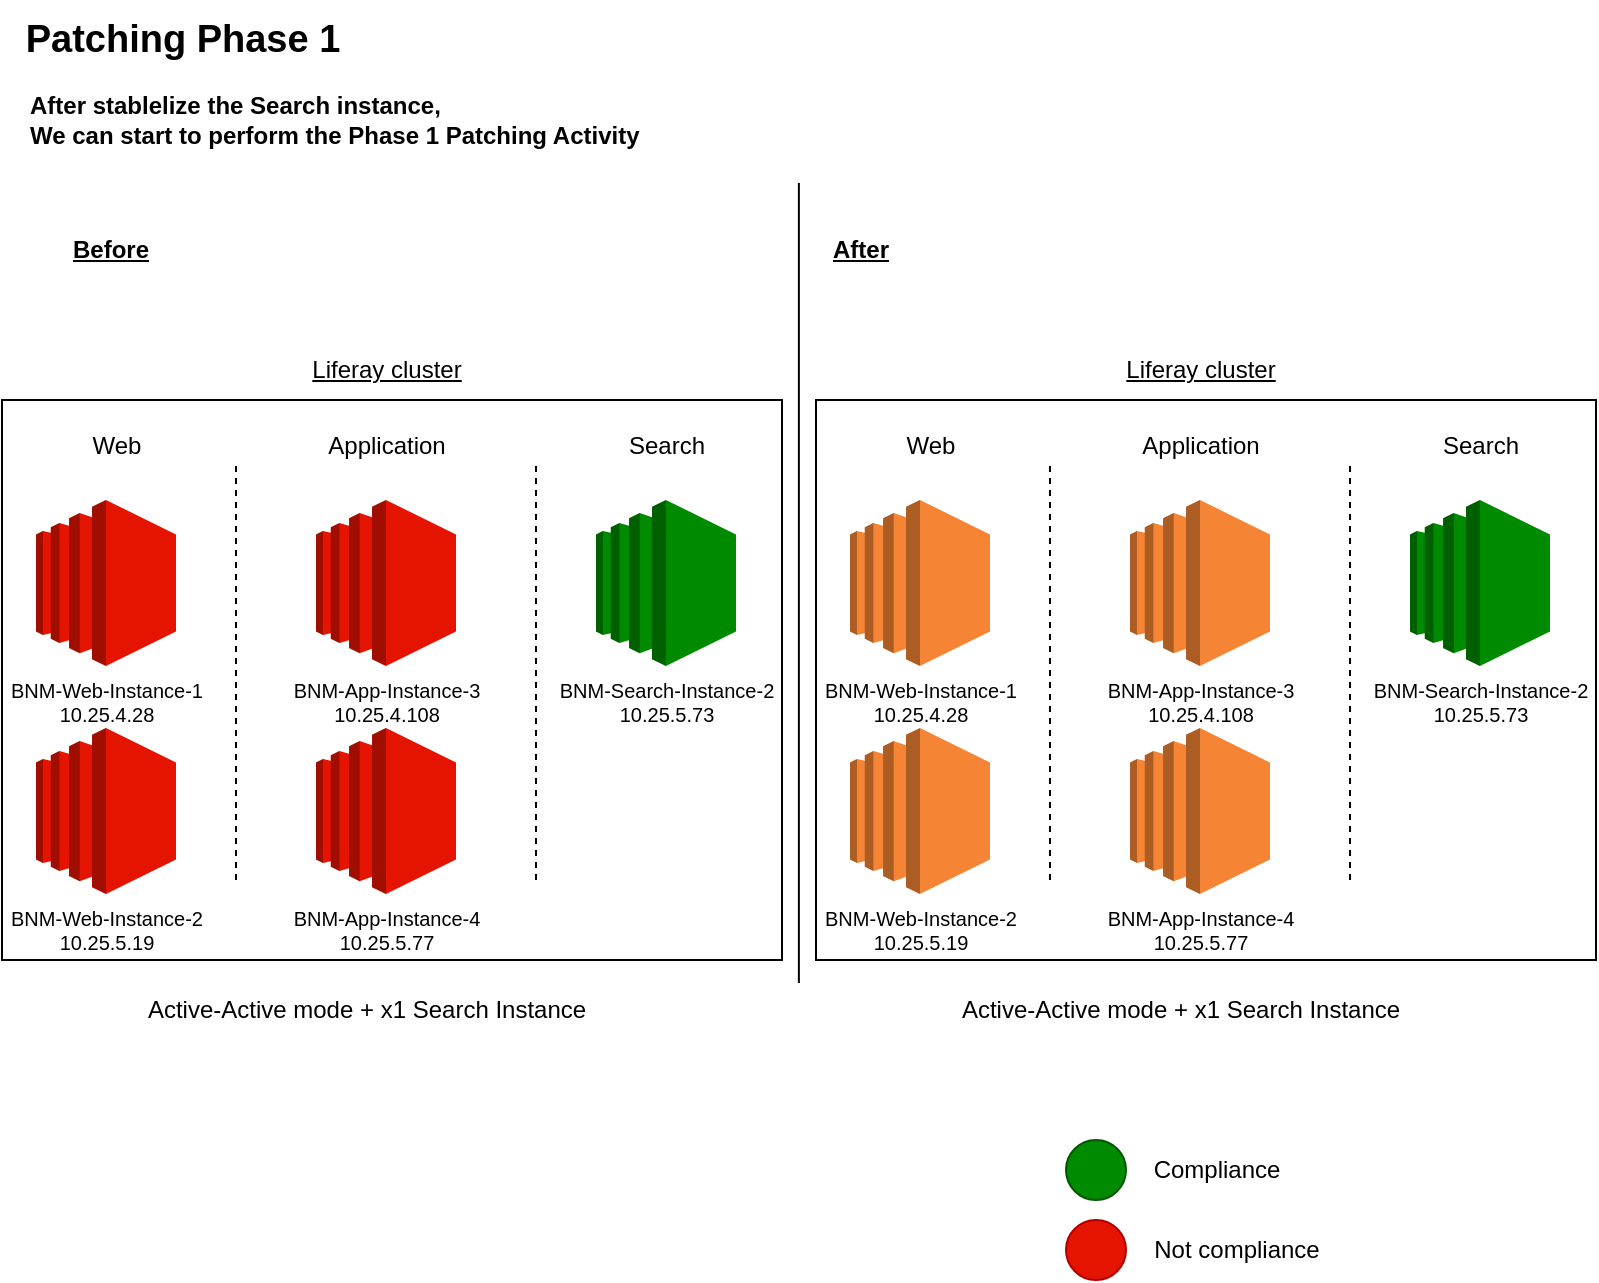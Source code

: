 <mxfile version="22.0.1" type="github">
  <diagram name="Page-1" id="cm9vaiCRCYiuwpOqDOg_">
    <mxGraphModel dx="1071" dy="595" grid="1" gridSize="10" guides="1" tooltips="1" connect="1" arrows="1" fold="1" page="1" pageScale="1" pageWidth="850" pageHeight="1100" math="0" shadow="0">
      <root>
        <mxCell id="0" />
        <mxCell id="1" parent="0" />
        <mxCell id="6DcNujYjxV_RoPzoqIRg-2" value="Before" style="text;html=1;align=center;verticalAlign=middle;resizable=0;points=[];autosize=1;strokeColor=none;fillColor=none;fontStyle=5" vertex="1" parent="1">
          <mxGeometry x="52" y="140" width="60" height="30" as="geometry" />
        </mxCell>
        <mxCell id="6DcNujYjxV_RoPzoqIRg-3" value="" style="endArrow=none;html=1;rounded=0;" edge="1" parent="1">
          <mxGeometry width="50" height="50" relative="1" as="geometry">
            <mxPoint x="426.44" y="521.5" as="sourcePoint" />
            <mxPoint x="426.44" y="121.5" as="targetPoint" />
          </mxGeometry>
        </mxCell>
        <mxCell id="6DcNujYjxV_RoPzoqIRg-4" value="After" style="text;html=1;align=center;verticalAlign=middle;resizable=0;points=[];autosize=1;strokeColor=none;fillColor=none;fontStyle=5" vertex="1" parent="1">
          <mxGeometry x="432" y="140" width="50" height="30" as="geometry" />
        </mxCell>
        <mxCell id="6DcNujYjxV_RoPzoqIRg-5" value="" style="rounded=0;whiteSpace=wrap;html=1;" vertex="1" parent="1">
          <mxGeometry x="28" y="230" width="390" height="280" as="geometry" />
        </mxCell>
        <mxCell id="6DcNujYjxV_RoPzoqIRg-6" value="&lt;font color=&quot;#000000&quot;&gt;BNM-Web-Instance-1&lt;br&gt;10.25.4.28&lt;/font&gt;" style="outlineConnect=0;dashed=0;verticalLabelPosition=bottom;verticalAlign=top;align=center;html=1;shape=mxgraph.aws3.ec2;fillColor=#e51400;shadow=0;fontSize=10;fontColor=#ffffff;strokeColor=#B20000;" vertex="1" parent="1">
          <mxGeometry x="45" y="280" width="70" height="83" as="geometry" />
        </mxCell>
        <mxCell id="6DcNujYjxV_RoPzoqIRg-7" value="&lt;font color=&quot;#000000&quot;&gt;BNM-Web-Instance-2&lt;br&gt;10.25.5.19&lt;/font&gt;" style="outlineConnect=0;dashed=0;verticalLabelPosition=bottom;verticalAlign=top;align=center;html=1;shape=mxgraph.aws3.ec2;fillColor=#e51400;shadow=0;fontSize=10;fontColor=#ffffff;strokeColor=#B20000;" vertex="1" parent="1">
          <mxGeometry x="45" y="394" width="70" height="83" as="geometry" />
        </mxCell>
        <mxCell id="6DcNujYjxV_RoPzoqIRg-8" value="" style="endArrow=none;dashed=1;html=1;rounded=0;shadow=0;" edge="1" parent="1">
          <mxGeometry width="50" height="50" relative="1" as="geometry">
            <mxPoint x="145" y="470" as="sourcePoint" />
            <mxPoint x="145" y="260" as="targetPoint" />
          </mxGeometry>
        </mxCell>
        <mxCell id="6DcNujYjxV_RoPzoqIRg-9" value="&lt;font color=&quot;#000000&quot;&gt;BNM-App-Instance-3&lt;br&gt;10.25.4.108&lt;/font&gt;" style="outlineConnect=0;dashed=0;verticalLabelPosition=bottom;verticalAlign=top;align=center;html=1;shape=mxgraph.aws3.ec2;fillColor=#e51400;shadow=0;fontSize=10;fontColor=#ffffff;strokeColor=#B20000;" vertex="1" parent="1">
          <mxGeometry x="185" y="280" width="70" height="83" as="geometry" />
        </mxCell>
        <mxCell id="6DcNujYjxV_RoPzoqIRg-10" value="&lt;font color=&quot;#000000&quot;&gt;BNM-App-Instance-4&lt;br&gt;10.25.5.77&lt;/font&gt;" style="outlineConnect=0;dashed=0;verticalLabelPosition=bottom;verticalAlign=top;align=center;html=1;shape=mxgraph.aws3.ec2;fillColor=#e51400;shadow=0;fontSize=10;fontColor=#ffffff;strokeColor=#B20000;" vertex="1" parent="1">
          <mxGeometry x="185" y="394" width="70" height="83" as="geometry" />
        </mxCell>
        <mxCell id="6DcNujYjxV_RoPzoqIRg-11" value="" style="endArrow=none;dashed=1;html=1;rounded=0;shadow=0;" edge="1" parent="1">
          <mxGeometry width="50" height="50" relative="1" as="geometry">
            <mxPoint x="295" y="470" as="sourcePoint" />
            <mxPoint x="295" y="260" as="targetPoint" />
          </mxGeometry>
        </mxCell>
        <mxCell id="6DcNujYjxV_RoPzoqIRg-13" value="Web" style="text;html=1;align=center;verticalAlign=middle;resizable=0;points=[];autosize=1;strokeColor=none;fillColor=none;shadow=0;" vertex="1" parent="1">
          <mxGeometry x="60" y="238" width="50" height="30" as="geometry" />
        </mxCell>
        <mxCell id="6DcNujYjxV_RoPzoqIRg-14" value="Application" style="text;html=1;align=center;verticalAlign=middle;resizable=0;points=[];autosize=1;strokeColor=none;fillColor=none;shadow=0;" vertex="1" parent="1">
          <mxGeometry x="180" y="238" width="80" height="30" as="geometry" />
        </mxCell>
        <mxCell id="6DcNujYjxV_RoPzoqIRg-15" value="Search" style="text;html=1;align=center;verticalAlign=middle;resizable=0;points=[];autosize=1;strokeColor=none;fillColor=none;shadow=0;" vertex="1" parent="1">
          <mxGeometry x="330" y="238" width="60" height="30" as="geometry" />
        </mxCell>
        <mxCell id="6DcNujYjxV_RoPzoqIRg-16" value="Liferay cluster" style="text;html=1;align=center;verticalAlign=middle;resizable=0;points=[];autosize=1;strokeColor=none;fillColor=none;fontStyle=4" vertex="1" parent="1">
          <mxGeometry x="170" y="200" width="100" height="30" as="geometry" />
        </mxCell>
        <mxCell id="6DcNujYjxV_RoPzoqIRg-17" value="Active-Active mode + x1 Search Instance" style="text;html=1;align=center;verticalAlign=middle;resizable=0;points=[];autosize=1;strokeColor=none;fillColor=none;" vertex="1" parent="1">
          <mxGeometry x="90" y="520" width="240" height="30" as="geometry" />
        </mxCell>
        <mxCell id="6DcNujYjxV_RoPzoqIRg-18" value="" style="rounded=0;whiteSpace=wrap;html=1;" vertex="1" parent="1">
          <mxGeometry x="435" y="230" width="390" height="280" as="geometry" />
        </mxCell>
        <mxCell id="6DcNujYjxV_RoPzoqIRg-19" value="BNM-Web-Instance-1&lt;br&gt;10.25.4.28" style="outlineConnect=0;dashed=0;verticalLabelPosition=bottom;verticalAlign=top;align=center;html=1;shape=mxgraph.aws3.ec2;fillColor=#F58534;gradientColor=none;shadow=0;fontSize=10;" vertex="1" parent="1">
          <mxGeometry x="452" y="280" width="70" height="83" as="geometry" />
        </mxCell>
        <mxCell id="6DcNujYjxV_RoPzoqIRg-20" value="BNM-Web-Instance-2&lt;br&gt;10.25.5.19" style="outlineConnect=0;dashed=0;verticalLabelPosition=bottom;verticalAlign=top;align=center;html=1;shape=mxgraph.aws3.ec2;fillColor=#F58534;gradientColor=none;shadow=0;fontSize=10;" vertex="1" parent="1">
          <mxGeometry x="452" y="394" width="70" height="83" as="geometry" />
        </mxCell>
        <mxCell id="6DcNujYjxV_RoPzoqIRg-21" value="" style="endArrow=none;dashed=1;html=1;rounded=0;shadow=0;" edge="1" parent="1">
          <mxGeometry width="50" height="50" relative="1" as="geometry">
            <mxPoint x="552" y="470" as="sourcePoint" />
            <mxPoint x="552" y="260" as="targetPoint" />
          </mxGeometry>
        </mxCell>
        <mxCell id="6DcNujYjxV_RoPzoqIRg-22" value="BNM-App-Instance-3&lt;br&gt;10.25.4.108" style="outlineConnect=0;dashed=0;verticalLabelPosition=bottom;verticalAlign=top;align=center;html=1;shape=mxgraph.aws3.ec2;fillColor=#F58534;gradientColor=none;shadow=0;fontSize=10;" vertex="1" parent="1">
          <mxGeometry x="592" y="280" width="70" height="83" as="geometry" />
        </mxCell>
        <mxCell id="6DcNujYjxV_RoPzoqIRg-23" value="BNM-App-Instance-4&lt;br&gt;10.25.5.77" style="outlineConnect=0;dashed=0;verticalLabelPosition=bottom;verticalAlign=top;align=center;html=1;shape=mxgraph.aws3.ec2;fillColor=#F58534;gradientColor=none;shadow=0;fontSize=10;" vertex="1" parent="1">
          <mxGeometry x="592" y="394" width="70" height="83" as="geometry" />
        </mxCell>
        <mxCell id="6DcNujYjxV_RoPzoqIRg-24" value="" style="endArrow=none;dashed=1;html=1;rounded=0;shadow=0;" edge="1" parent="1">
          <mxGeometry width="50" height="50" relative="1" as="geometry">
            <mxPoint x="702" y="470" as="sourcePoint" />
            <mxPoint x="702" y="260" as="targetPoint" />
          </mxGeometry>
        </mxCell>
        <mxCell id="6DcNujYjxV_RoPzoqIRg-26" value="Web" style="text;html=1;align=center;verticalAlign=middle;resizable=0;points=[];autosize=1;strokeColor=none;fillColor=none;shadow=0;" vertex="1" parent="1">
          <mxGeometry x="467" y="238" width="50" height="30" as="geometry" />
        </mxCell>
        <mxCell id="6DcNujYjxV_RoPzoqIRg-27" value="Application" style="text;html=1;align=center;verticalAlign=middle;resizable=0;points=[];autosize=1;strokeColor=none;fillColor=none;shadow=0;" vertex="1" parent="1">
          <mxGeometry x="587" y="238" width="80" height="30" as="geometry" />
        </mxCell>
        <mxCell id="6DcNujYjxV_RoPzoqIRg-28" value="Search" style="text;html=1;align=center;verticalAlign=middle;resizable=0;points=[];autosize=1;strokeColor=none;fillColor=none;shadow=0;" vertex="1" parent="1">
          <mxGeometry x="737" y="238" width="60" height="30" as="geometry" />
        </mxCell>
        <mxCell id="6DcNujYjxV_RoPzoqIRg-29" value="Liferay cluster" style="text;html=1;align=center;verticalAlign=middle;resizable=0;points=[];autosize=1;strokeColor=none;fillColor=none;fontStyle=4" vertex="1" parent="1">
          <mxGeometry x="577" y="200" width="100" height="30" as="geometry" />
        </mxCell>
        <mxCell id="6DcNujYjxV_RoPzoqIRg-30" value="Active-Active mode + x1 Search Instance" style="text;html=1;align=center;verticalAlign=middle;resizable=0;points=[];autosize=1;strokeColor=none;fillColor=none;" vertex="1" parent="1">
          <mxGeometry x="497" y="520" width="240" height="30" as="geometry" />
        </mxCell>
        <mxCell id="6DcNujYjxV_RoPzoqIRg-31" value="After stablelize the Search instance,&amp;nbsp;&lt;br&gt;We can start to perform the Phase 1 Patching Activity" style="text;html=1;align=left;verticalAlign=middle;resizable=0;points=[];autosize=1;strokeColor=none;fillColor=none;fontStyle=1" vertex="1" parent="1">
          <mxGeometry x="40" y="70" width="330" height="40" as="geometry" />
        </mxCell>
        <mxCell id="6DcNujYjxV_RoPzoqIRg-32" value="Patching Phase 1" style="text;html=1;align=center;verticalAlign=middle;resizable=0;points=[];autosize=1;strokeColor=none;fillColor=none;fontStyle=1;fontSize=19;" vertex="1" parent="1">
          <mxGeometry x="28" y="30" width="180" height="40" as="geometry" />
        </mxCell>
        <mxCell id="6DcNujYjxV_RoPzoqIRg-33" value="&lt;font color=&quot;#000000&quot;&gt;BNM-Search-Instance-2&lt;br&gt;10.25.5.73&lt;/font&gt;" style="outlineConnect=0;dashed=0;verticalLabelPosition=bottom;verticalAlign=top;align=center;html=1;shape=mxgraph.aws3.ec2;shadow=0;fontSize=10;fillColor=#008a00;fontColor=#ffffff;strokeColor=#005700;" vertex="1" parent="1">
          <mxGeometry x="325" y="280" width="70" height="83" as="geometry" />
        </mxCell>
        <mxCell id="6DcNujYjxV_RoPzoqIRg-34" value="&lt;font color=&quot;#000000&quot;&gt;BNM-Search-Instance-2&lt;br&gt;10.25.5.73&lt;/font&gt;" style="outlineConnect=0;dashed=0;verticalLabelPosition=bottom;verticalAlign=top;align=center;html=1;shape=mxgraph.aws3.ec2;fillColor=#008a00;shadow=0;fontSize=10;strokeColor=#005700;fontColor=#ffffff;" vertex="1" parent="1">
          <mxGeometry x="732" y="280" width="70" height="83" as="geometry" />
        </mxCell>
        <mxCell id="6DcNujYjxV_RoPzoqIRg-36" value="" style="ellipse;whiteSpace=wrap;html=1;aspect=fixed;fillColor=#008a00;fontColor=#ffffff;strokeColor=#005700;" vertex="1" parent="1">
          <mxGeometry x="560" y="600" width="30" height="30" as="geometry" />
        </mxCell>
        <mxCell id="6DcNujYjxV_RoPzoqIRg-37" value="" style="ellipse;whiteSpace=wrap;html=1;aspect=fixed;fillColor=#e51400;fontColor=#ffffff;strokeColor=#B20000;" vertex="1" parent="1">
          <mxGeometry x="560" y="640" width="30" height="30" as="geometry" />
        </mxCell>
        <mxCell id="6DcNujYjxV_RoPzoqIRg-42" value="Compliance" style="text;html=1;align=center;verticalAlign=middle;resizable=0;points=[];autosize=1;strokeColor=none;fillColor=none;" vertex="1" parent="1">
          <mxGeometry x="590" y="600" width="90" height="30" as="geometry" />
        </mxCell>
        <mxCell id="6DcNujYjxV_RoPzoqIRg-43" value="Not compliance" style="text;html=1;align=center;verticalAlign=middle;resizable=0;points=[];autosize=1;strokeColor=none;fillColor=none;" vertex="1" parent="1">
          <mxGeometry x="590" y="640" width="110" height="30" as="geometry" />
        </mxCell>
      </root>
    </mxGraphModel>
  </diagram>
</mxfile>
